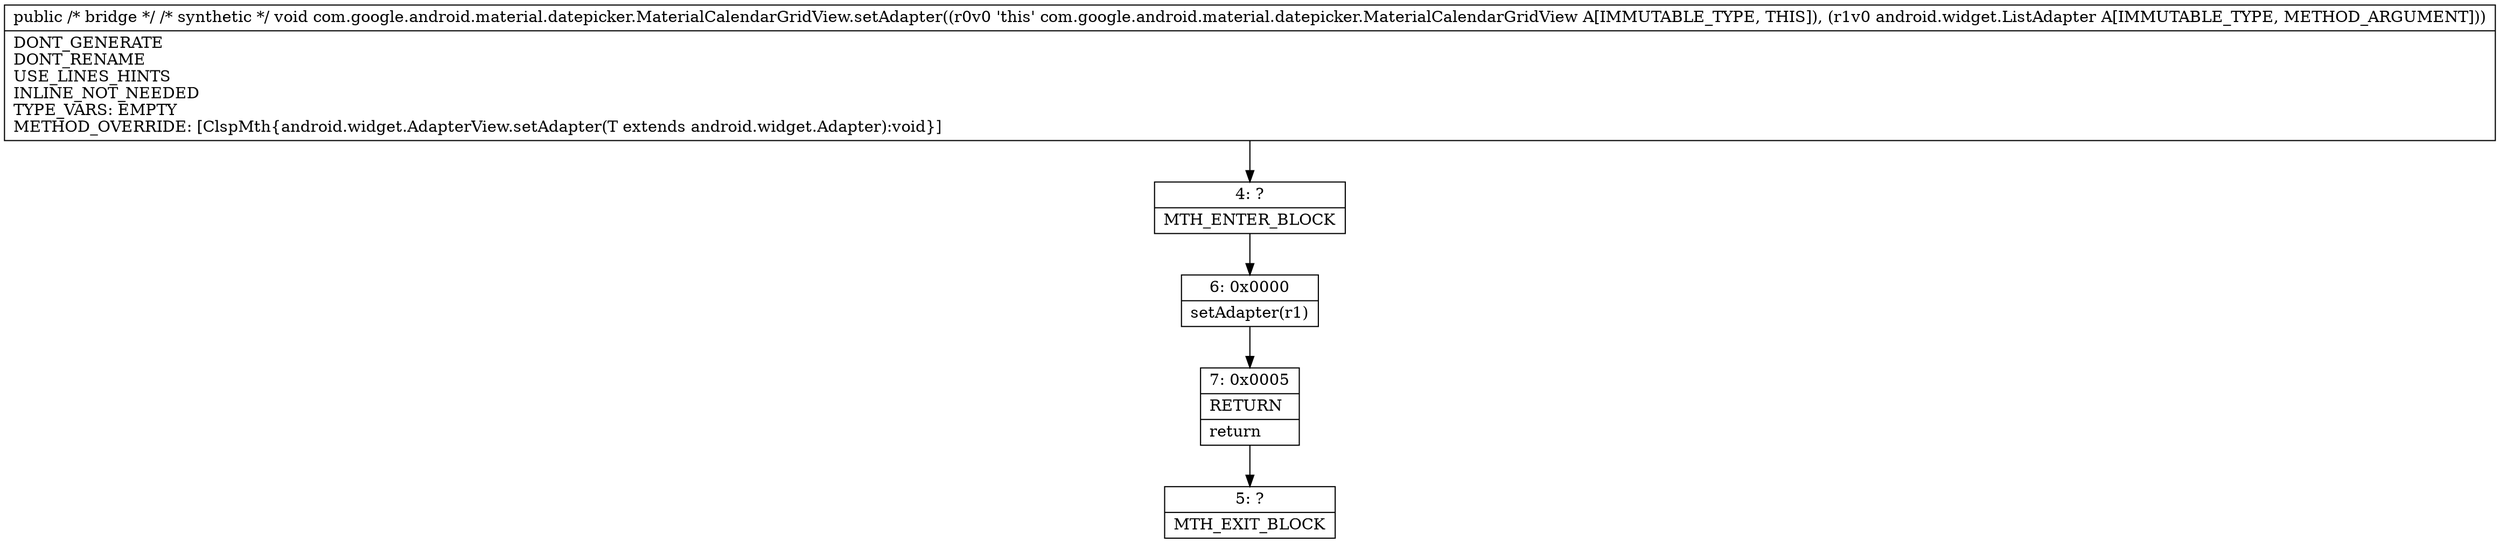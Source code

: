 digraph "CFG forcom.google.android.material.datepicker.MaterialCalendarGridView.setAdapter(Landroid\/widget\/Adapter;)V" {
Node_4 [shape=record,label="{4\:\ ?|MTH_ENTER_BLOCK\l}"];
Node_6 [shape=record,label="{6\:\ 0x0000|setAdapter(r1)\l}"];
Node_7 [shape=record,label="{7\:\ 0x0005|RETURN\l|return\l}"];
Node_5 [shape=record,label="{5\:\ ?|MTH_EXIT_BLOCK\l}"];
MethodNode[shape=record,label="{public \/* bridge *\/ \/* synthetic *\/ void com.google.android.material.datepicker.MaterialCalendarGridView.setAdapter((r0v0 'this' com.google.android.material.datepicker.MaterialCalendarGridView A[IMMUTABLE_TYPE, THIS]), (r1v0 android.widget.ListAdapter A[IMMUTABLE_TYPE, METHOD_ARGUMENT]))  | DONT_GENERATE\lDONT_RENAME\lUSE_LINES_HINTS\lINLINE_NOT_NEEDED\lTYPE_VARS: EMPTY\lMETHOD_OVERRIDE: [ClspMth\{android.widget.AdapterView.setAdapter(T extends android.widget.Adapter):void\}]\l}"];
MethodNode -> Node_4;Node_4 -> Node_6;
Node_6 -> Node_7;
Node_7 -> Node_5;
}

